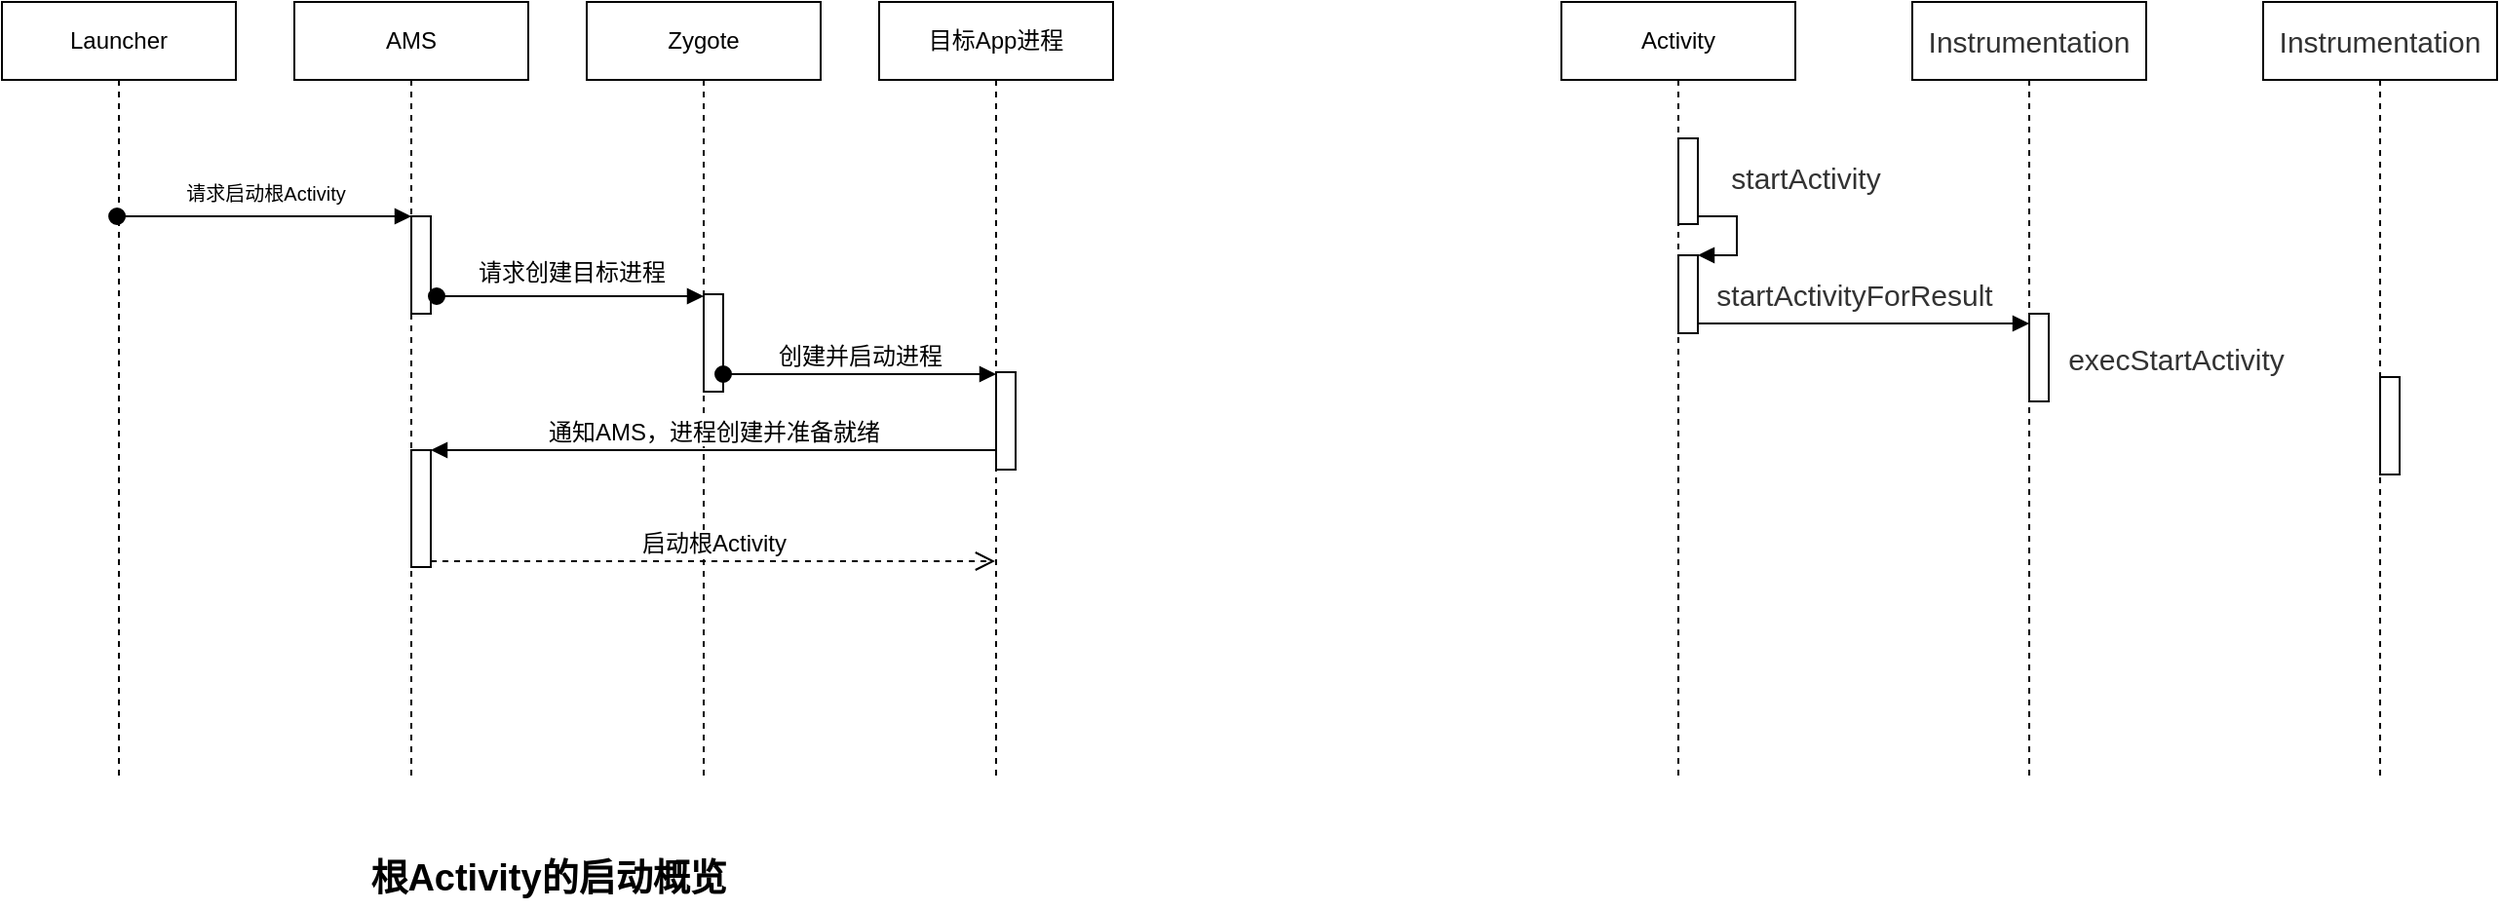 <mxfile version="14.4.3" type="github">
  <diagram id="Jb9bsLLqoKSC_LjnbPip" name="第 1 页">
    <mxGraphModel dx="565" dy="368" grid="1" gridSize="10" guides="1" tooltips="1" connect="1" arrows="1" fold="1" page="1" pageScale="1" pageWidth="3300" pageHeight="2339" math="0" shadow="0">
      <root>
        <mxCell id="0" />
        <mxCell id="1" parent="0" />
        <mxCell id="PsLldGhhW7zFPA9WdBCV-3" value="AMS" style="shape=umlLifeline;perimeter=lifelinePerimeter;whiteSpace=wrap;html=1;container=1;collapsible=0;recursiveResize=0;outlineConnect=0;rounded=0;sketch=0;" parent="1" vertex="1">
          <mxGeometry x="190" y="70" width="120" height="400" as="geometry" />
        </mxCell>
        <mxCell id="PsLldGhhW7zFPA9WdBCV-8" value="" style="html=1;points=[];perimeter=orthogonalPerimeter;fontSize=19;" parent="PsLldGhhW7zFPA9WdBCV-3" vertex="1">
          <mxGeometry x="60" y="110" width="10" height="50" as="geometry" />
        </mxCell>
        <mxCell id="PsLldGhhW7zFPA9WdBCV-17" value="" style="html=1;points=[];perimeter=orthogonalPerimeter;fontSize=12;" parent="PsLldGhhW7zFPA9WdBCV-3" vertex="1">
          <mxGeometry x="60" y="230" width="10" height="60" as="geometry" />
        </mxCell>
        <mxCell id="PsLldGhhW7zFPA9WdBCV-4" value="根Activity的启动概览" style="text;html=1;align=center;verticalAlign=middle;resizable=0;points=[];autosize=1;fontSize=19;fontStyle=1" parent="1" vertex="1">
          <mxGeometry x="220" y="505" width="200" height="30" as="geometry" />
        </mxCell>
        <mxCell id="PsLldGhhW7zFPA9WdBCV-5" value="Zygote" style="shape=umlLifeline;perimeter=lifelinePerimeter;whiteSpace=wrap;html=1;container=1;collapsible=0;recursiveResize=0;outlineConnect=0;rounded=0;sketch=0;" parent="1" vertex="1">
          <mxGeometry x="340" y="70" width="120" height="400" as="geometry" />
        </mxCell>
        <mxCell id="PsLldGhhW7zFPA9WdBCV-13" value="" style="html=1;points=[];perimeter=orthogonalPerimeter;fontSize=19;" parent="PsLldGhhW7zFPA9WdBCV-5" vertex="1">
          <mxGeometry x="60" y="150" width="10" height="50" as="geometry" />
        </mxCell>
        <mxCell id="PsLldGhhW7zFPA9WdBCV-6" value="Launcher" style="shape=umlLifeline;perimeter=lifelinePerimeter;whiteSpace=wrap;html=1;container=1;collapsible=0;recursiveResize=0;outlineConnect=0;rounded=0;sketch=0;" parent="1" vertex="1">
          <mxGeometry x="40" y="70" width="120" height="400" as="geometry" />
        </mxCell>
        <mxCell id="PsLldGhhW7zFPA9WdBCV-7" value="目标App进程" style="shape=umlLifeline;perimeter=lifelinePerimeter;whiteSpace=wrap;html=1;container=1;collapsible=0;recursiveResize=0;outlineConnect=0;rounded=0;sketch=0;" parent="1" vertex="1">
          <mxGeometry x="490" y="70" width="120" height="400" as="geometry" />
        </mxCell>
        <mxCell id="PsLldGhhW7zFPA9WdBCV-15" value="" style="html=1;points=[];perimeter=orthogonalPerimeter;fontSize=19;" parent="PsLldGhhW7zFPA9WdBCV-7" vertex="1">
          <mxGeometry x="60" y="190" width="10" height="50" as="geometry" />
        </mxCell>
        <mxCell id="PsLldGhhW7zFPA9WdBCV-9" value="&lt;font size=&quot;1&quot;&gt;请求启动根Activity&lt;br&gt;&lt;/font&gt;" style="html=1;verticalAlign=bottom;startArrow=oval;endArrow=block;startSize=8;fontSize=19;exitX=0.492;exitY=0.275;exitDx=0;exitDy=0;exitPerimeter=0;" parent="1" source="PsLldGhhW7zFPA9WdBCV-6" target="PsLldGhhW7zFPA9WdBCV-8" edge="1">
          <mxGeometry relative="1" as="geometry">
            <mxPoint x="190" y="180" as="sourcePoint" />
          </mxGeometry>
        </mxCell>
        <mxCell id="PsLldGhhW7zFPA9WdBCV-14" value="&lt;font style=&quot;font-size: 12px&quot;&gt;请求创建目标进程&lt;/font&gt;" style="html=1;verticalAlign=bottom;startArrow=oval;endArrow=block;startSize=8;fontSize=19;exitX=1.3;exitY=0.82;exitDx=0;exitDy=0;exitPerimeter=0;" parent="1" source="PsLldGhhW7zFPA9WdBCV-8" target="PsLldGhhW7zFPA9WdBCV-13" edge="1">
          <mxGeometry relative="1" as="geometry">
            <mxPoint x="340" y="220" as="sourcePoint" />
          </mxGeometry>
        </mxCell>
        <mxCell id="PsLldGhhW7zFPA9WdBCV-16" value="创建并启动进程" style="html=1;verticalAlign=bottom;startArrow=oval;endArrow=block;startSize=8;fontSize=12;exitX=1;exitY=0.82;exitDx=0;exitDy=0;exitPerimeter=0;" parent="1" source="PsLldGhhW7zFPA9WdBCV-13" target="PsLldGhhW7zFPA9WdBCV-15" edge="1">
          <mxGeometry relative="1" as="geometry">
            <mxPoint x="490" y="260" as="sourcePoint" />
          </mxGeometry>
        </mxCell>
        <mxCell id="PsLldGhhW7zFPA9WdBCV-18" value="通知AMS，进程创建并准备就绪&lt;br&gt;" style="html=1;verticalAlign=bottom;endArrow=block;entryX=1;entryY=0;fontSize=12;" parent="1" source="PsLldGhhW7zFPA9WdBCV-7" target="PsLldGhhW7zFPA9WdBCV-17" edge="1">
          <mxGeometry relative="1" as="geometry">
            <mxPoint x="320" y="300" as="sourcePoint" />
          </mxGeometry>
        </mxCell>
        <mxCell id="PsLldGhhW7zFPA9WdBCV-19" value="启动根Activity" style="html=1;verticalAlign=bottom;endArrow=open;dashed=1;endSize=8;exitX=1;exitY=0.95;fontSize=12;" parent="1" source="PsLldGhhW7zFPA9WdBCV-17" target="PsLldGhhW7zFPA9WdBCV-7" edge="1">
          <mxGeometry relative="1" as="geometry">
            <mxPoint x="320" y="357" as="targetPoint" />
          </mxGeometry>
        </mxCell>
        <mxCell id="jeZK_QSbLYXmpiHGlzoK-1" value="Activity" style="shape=umlLifeline;perimeter=lifelinePerimeter;whiteSpace=wrap;html=1;container=1;collapsible=0;recursiveResize=0;outlineConnect=0;rounded=0;sketch=0;" vertex="1" parent="1">
          <mxGeometry x="840" y="70" width="120" height="400" as="geometry" />
        </mxCell>
        <mxCell id="jeZK_QSbLYXmpiHGlzoK-2" value="&lt;span style=&quot;color: rgb(51 , 51 , 51) ; font-family: , , &amp;#34;segoe ui&amp;#34; , &amp;#34;roboto&amp;#34; , &amp;#34;ubuntu&amp;#34; , &amp;#34;cantarell&amp;#34; , &amp;#34;noto sans&amp;#34; , sans-serif , , &amp;#34;helvetica neue&amp;#34; , &amp;#34;pingfang sc&amp;#34; , &amp;#34;hiragino sans gb&amp;#34; , &amp;#34;microsoft yahei&amp;#34; , &amp;#34;arial&amp;#34; ; font-size: 15px ; background-color: rgb(255 , 255 , 255)&quot;&gt;Instrumentation&lt;/span&gt;" style="shape=umlLifeline;perimeter=lifelinePerimeter;whiteSpace=wrap;html=1;container=1;collapsible=0;recursiveResize=0;outlineConnect=0;rounded=0;sketch=0;" vertex="1" parent="1">
          <mxGeometry x="1020" y="70" width="120" height="400" as="geometry" />
        </mxCell>
        <mxCell id="jeZK_QSbLYXmpiHGlzoK-5" value="" style="html=1;points=[];perimeter=orthogonalPerimeter;" vertex="1" parent="1">
          <mxGeometry x="900" y="140" width="10" height="44" as="geometry" />
        </mxCell>
        <mxCell id="jeZK_QSbLYXmpiHGlzoK-6" value="" style="html=1;points=[];perimeter=orthogonalPerimeter;" vertex="1" parent="1">
          <mxGeometry x="900" y="200" width="10" height="40" as="geometry" />
        </mxCell>
        <mxCell id="jeZK_QSbLYXmpiHGlzoK-7" value="" style="edgeStyle=orthogonalEdgeStyle;html=1;align=left;spacingLeft=2;endArrow=block;rounded=0;entryX=1;entryY=0;" edge="1" target="jeZK_QSbLYXmpiHGlzoK-6" parent="1">
          <mxGeometry relative="1" as="geometry">
            <mxPoint x="910" y="180" as="sourcePoint" />
            <Array as="points">
              <mxPoint x="930" y="180" />
            </Array>
          </mxGeometry>
        </mxCell>
        <mxCell id="jeZK_QSbLYXmpiHGlzoK-8" value="&lt;span style=&quot;color: rgb(51 , 51 , 51) ; font-family: , , &amp;#34;segoe ui&amp;#34; , &amp;#34;roboto&amp;#34; , &amp;#34;ubuntu&amp;#34; , &amp;#34;cantarell&amp;#34; , &amp;#34;noto sans&amp;#34; , sans-serif , , &amp;#34;helvetica neue&amp;#34; , &amp;#34;pingfang sc&amp;#34; , &amp;#34;hiragino sans gb&amp;#34; , &amp;#34;microsoft yahei&amp;#34; , &amp;#34;arial&amp;#34; ; font-size: 15px ; background-color: rgb(255 , 255 , 255)&quot;&gt;startActivityForResult&lt;/span&gt;" style="text;html=1;align=center;verticalAlign=middle;resizable=0;points=[];autosize=1;" vertex="1" parent="1">
          <mxGeometry x="910" y="210" width="160" height="20" as="geometry" />
        </mxCell>
        <mxCell id="jeZK_QSbLYXmpiHGlzoK-9" value="&lt;span style=&quot;color: rgb(51 , 51 , 51) ; font-family: , , &amp;#34;segoe ui&amp;#34; , &amp;#34;roboto&amp;#34; , &amp;#34;ubuntu&amp;#34; , &amp;#34;cantarell&amp;#34; , &amp;#34;noto sans&amp;#34; , sans-serif , , &amp;#34;helvetica neue&amp;#34; , &amp;#34;pingfang sc&amp;#34; , &amp;#34;hiragino sans gb&amp;#34; , &amp;#34;microsoft yahei&amp;#34; , &amp;#34;arial&amp;#34; ; font-size: 15px ; background-color: rgb(255 , 255 , 255)&quot;&gt;startActivity&lt;/span&gt;" style="text;html=1;align=center;verticalAlign=middle;resizable=0;points=[];autosize=1;" vertex="1" parent="1">
          <mxGeometry x="920" y="150" width="90" height="20" as="geometry" />
        </mxCell>
        <mxCell id="jeZK_QSbLYXmpiHGlzoK-10" value="" style="html=1;points=[];perimeter=orthogonalPerimeter;" vertex="1" parent="1">
          <mxGeometry x="1080" y="230" width="10" height="45" as="geometry" />
        </mxCell>
        <mxCell id="jeZK_QSbLYXmpiHGlzoK-11" value="" style="endArrow=block;endFill=1;html=1;edgeStyle=orthogonalEdgeStyle;align=left;verticalAlign=top;exitX=1;exitY=0.875;exitDx=0;exitDy=0;exitPerimeter=0;" edge="1" parent="1" source="jeZK_QSbLYXmpiHGlzoK-6">
          <mxGeometry x="-1" relative="1" as="geometry">
            <mxPoint x="920" y="235" as="sourcePoint" />
            <mxPoint x="1080" y="235" as="targetPoint" />
          </mxGeometry>
        </mxCell>
        <mxCell id="jeZK_QSbLYXmpiHGlzoK-13" value="&lt;span style=&quot;color: rgb(51 , 51 , 51) ; font-family: , , &amp;#34;segoe ui&amp;#34; , &amp;#34;roboto&amp;#34; , &amp;#34;ubuntu&amp;#34; , &amp;#34;cantarell&amp;#34; , &amp;#34;noto sans&amp;#34; , sans-serif , , &amp;#34;helvetica neue&amp;#34; , &amp;#34;pingfang sc&amp;#34; , &amp;#34;hiragino sans gb&amp;#34; , &amp;#34;microsoft yahei&amp;#34; , &amp;#34;arial&amp;#34; ; font-size: 15px ; background-color: rgb(255 , 255 , 255)&quot;&gt;execStartActivity&lt;/span&gt;" style="text;html=1;align=center;verticalAlign=middle;resizable=0;points=[];autosize=1;" vertex="1" parent="1">
          <mxGeometry x="1090" y="242.5" width="130" height="20" as="geometry" />
        </mxCell>
        <mxCell id="jeZK_QSbLYXmpiHGlzoK-14" value="&lt;span style=&quot;color: rgb(51 , 51 , 51) ; font-family: , , &amp;#34;segoe ui&amp;#34; , &amp;#34;roboto&amp;#34; , &amp;#34;ubuntu&amp;#34; , &amp;#34;cantarell&amp;#34; , &amp;#34;noto sans&amp;#34; , sans-serif , , &amp;#34;helvetica neue&amp;#34; , &amp;#34;pingfang sc&amp;#34; , &amp;#34;hiragino sans gb&amp;#34; , &amp;#34;microsoft yahei&amp;#34; , &amp;#34;arial&amp;#34; ; font-size: 15px ; background-color: rgb(255 , 255 , 255)&quot;&gt;Instrumentation&lt;/span&gt;" style="shape=umlLifeline;perimeter=lifelinePerimeter;whiteSpace=wrap;html=1;container=1;collapsible=0;recursiveResize=0;outlineConnect=0;rounded=0;sketch=0;" vertex="1" parent="1">
          <mxGeometry x="1200" y="70" width="120" height="400" as="geometry" />
        </mxCell>
        <mxCell id="jeZK_QSbLYXmpiHGlzoK-15" value="" style="html=1;points=[];perimeter=orthogonalPerimeter;" vertex="1" parent="1">
          <mxGeometry x="1260" y="262.5" width="10" height="50" as="geometry" />
        </mxCell>
      </root>
    </mxGraphModel>
  </diagram>
</mxfile>
